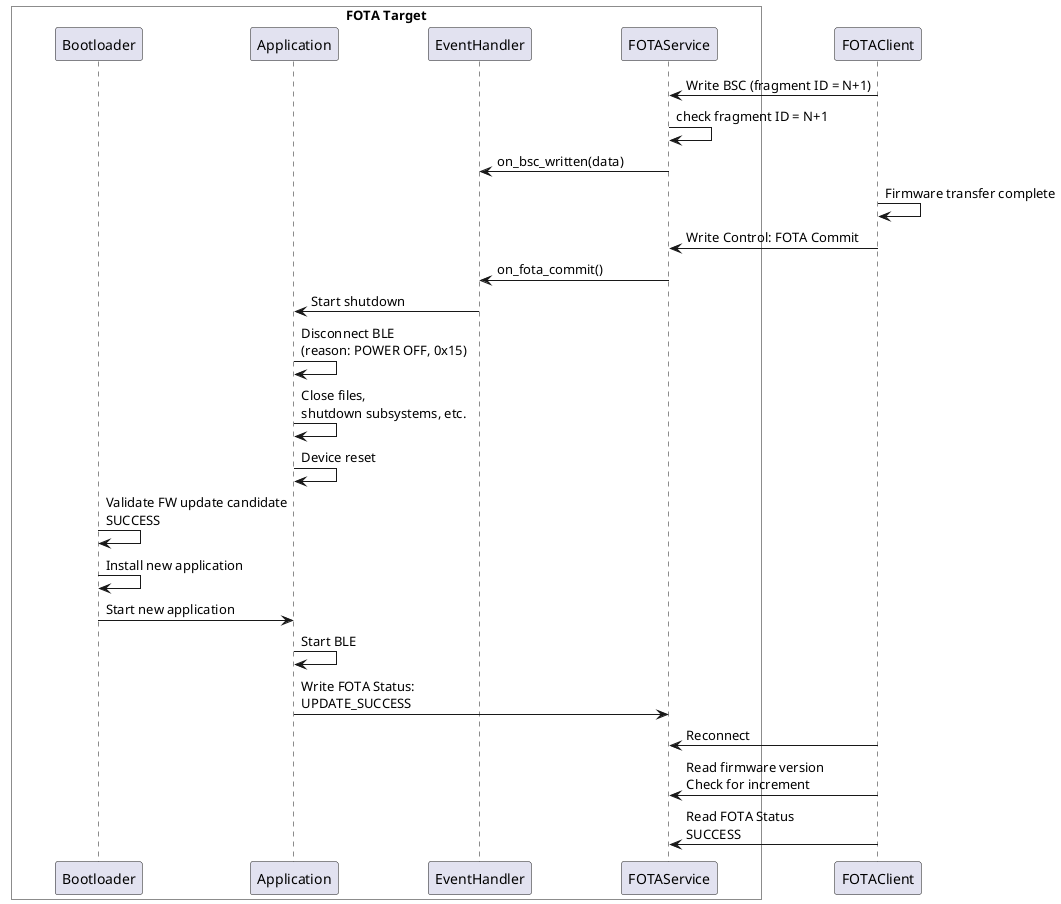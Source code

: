 @startuml
skinparam ParticipantPadding 40
skinparam BoxPadding 10

box "FOTA Target" #White
participant Bootloader as bl
participant Application as app
participant EventHandler as eh
participant FOTAService as fotasvc
end box
participant FOTAClient as fotaclient

fotaclient -> fotasvc : Write BSC (fragment ID = N+1)
fotasvc -> fotasvc: check fragment ID = N+1
fotasvc -> eh: on_bsc_written(data)
fotaclient -> fotaclient : Firmware transfer complete
fotaclient -> fotasvc: Write Control: FOTA Commit
fotasvc -> eh: on_fota_commit()
eh -> app: Start shutdown
app -> app: Disconnect BLE\n(reason: POWER OFF, 0x15)
app -> app: Close files,\nshutdown subsystems, etc.
app -> app: Device reset
bl -> bl: Validate FW update candidate\nSUCCESS
bl -> bl: Install new application
bl -> app: Start new application
app -> app: Start BLE
app -> fotasvc: Write FOTA Status:\nUPDATE_SUCCESS
fotaclient -> fotasvc: Reconnect
fotaclient -> fotasvc: Read firmware version\nCheck for increment
fotaclient -> fotasvc: Read FOTA Status\nSUCCESS
@enduml